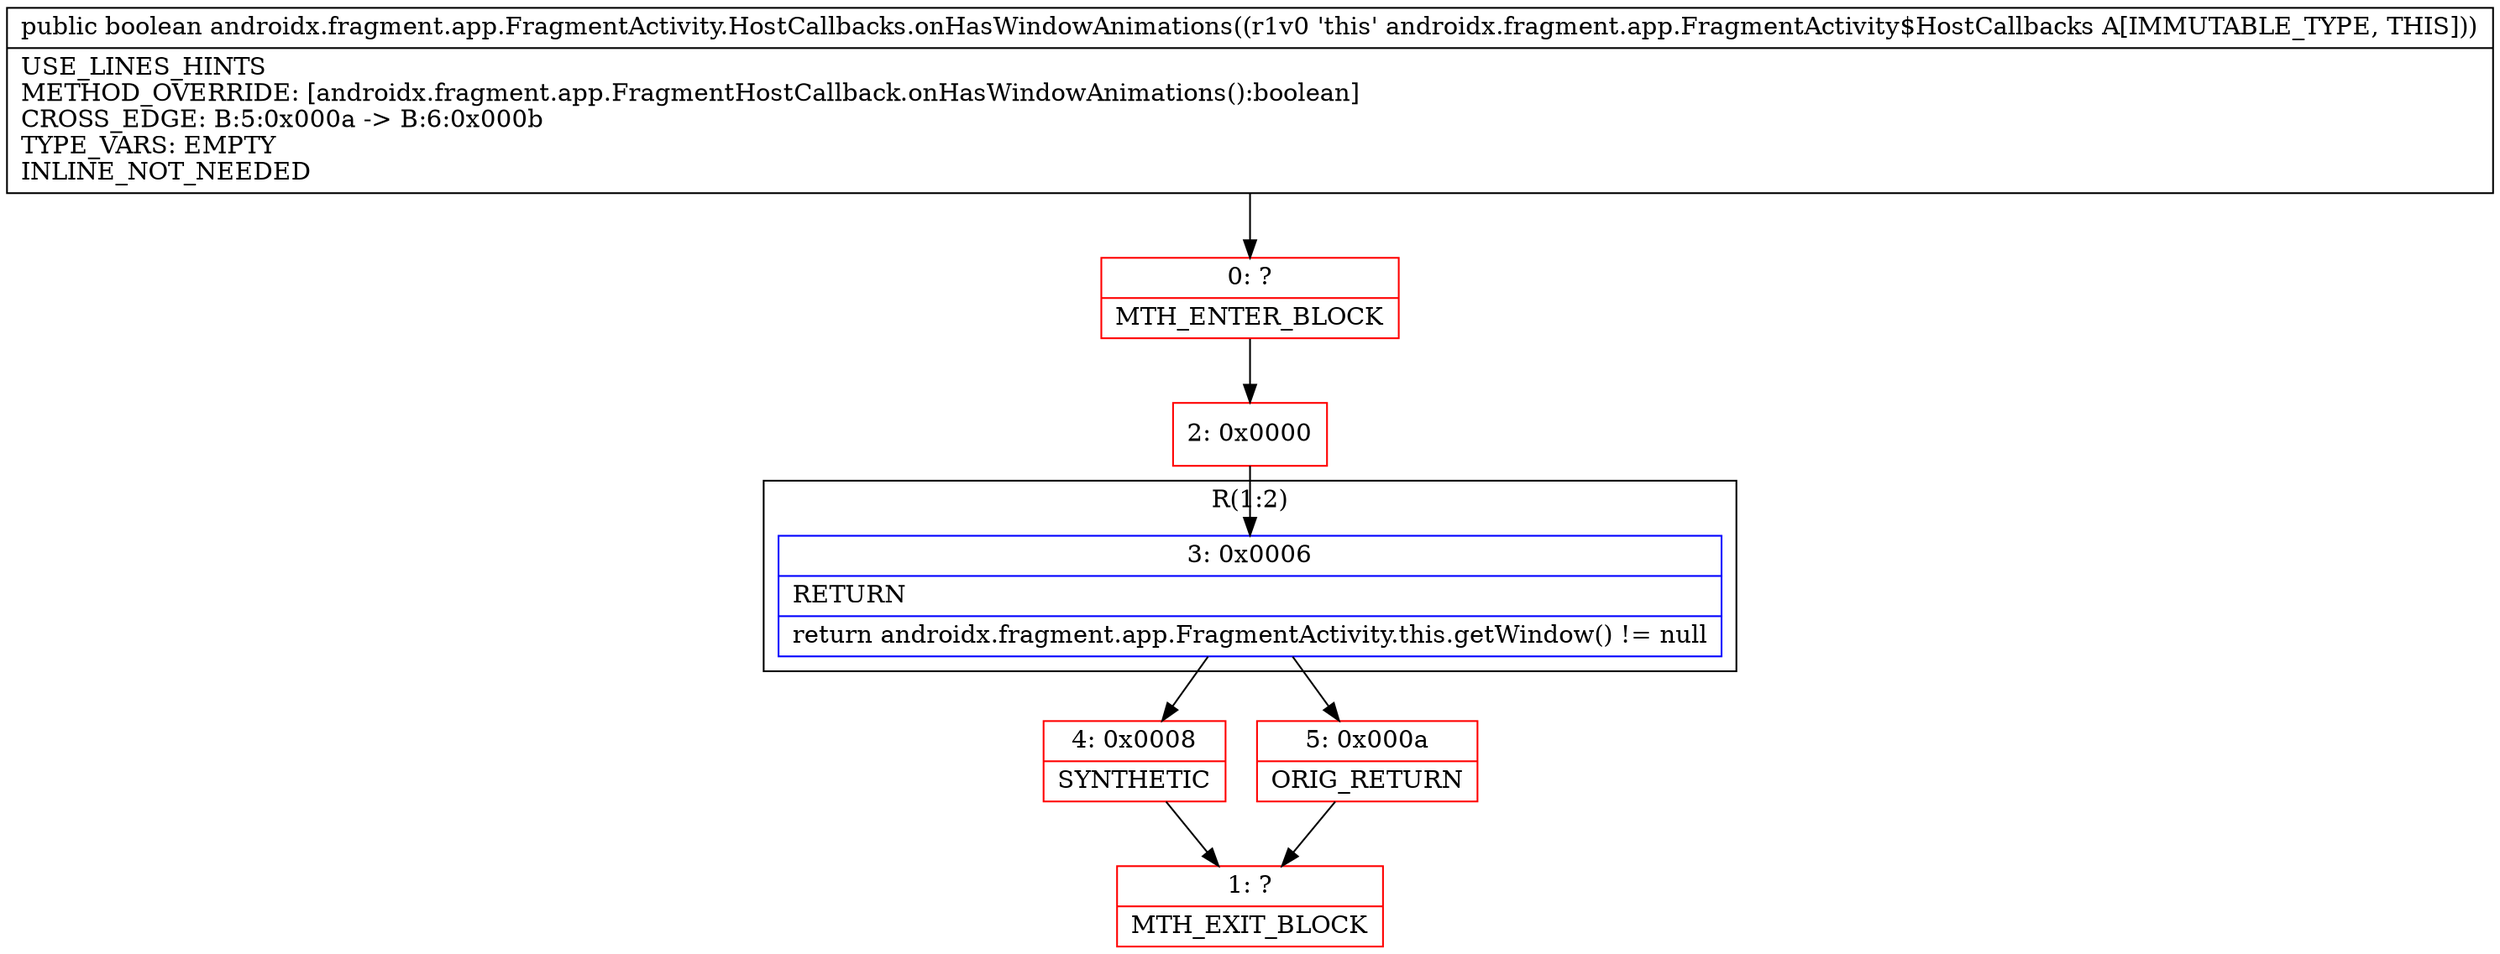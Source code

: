 digraph "CFG forandroidx.fragment.app.FragmentActivity.HostCallbacks.onHasWindowAnimations()Z" {
subgraph cluster_Region_1810270211 {
label = "R(1:2)";
node [shape=record,color=blue];
Node_3 [shape=record,label="{3\:\ 0x0006|RETURN\l|return androidx.fragment.app.FragmentActivity.this.getWindow() != null\l}"];
}
Node_0 [shape=record,color=red,label="{0\:\ ?|MTH_ENTER_BLOCK\l}"];
Node_2 [shape=record,color=red,label="{2\:\ 0x0000}"];
Node_4 [shape=record,color=red,label="{4\:\ 0x0008|SYNTHETIC\l}"];
Node_1 [shape=record,color=red,label="{1\:\ ?|MTH_EXIT_BLOCK\l}"];
Node_5 [shape=record,color=red,label="{5\:\ 0x000a|ORIG_RETURN\l}"];
MethodNode[shape=record,label="{public boolean androidx.fragment.app.FragmentActivity.HostCallbacks.onHasWindowAnimations((r1v0 'this' androidx.fragment.app.FragmentActivity$HostCallbacks A[IMMUTABLE_TYPE, THIS]))  | USE_LINES_HINTS\lMETHOD_OVERRIDE: [androidx.fragment.app.FragmentHostCallback.onHasWindowAnimations():boolean]\lCROSS_EDGE: B:5:0x000a \-\> B:6:0x000b\lTYPE_VARS: EMPTY\lINLINE_NOT_NEEDED\l}"];
MethodNode -> Node_0;Node_3 -> Node_4;
Node_3 -> Node_5;
Node_0 -> Node_2;
Node_2 -> Node_3;
Node_4 -> Node_1;
Node_5 -> Node_1;
}

